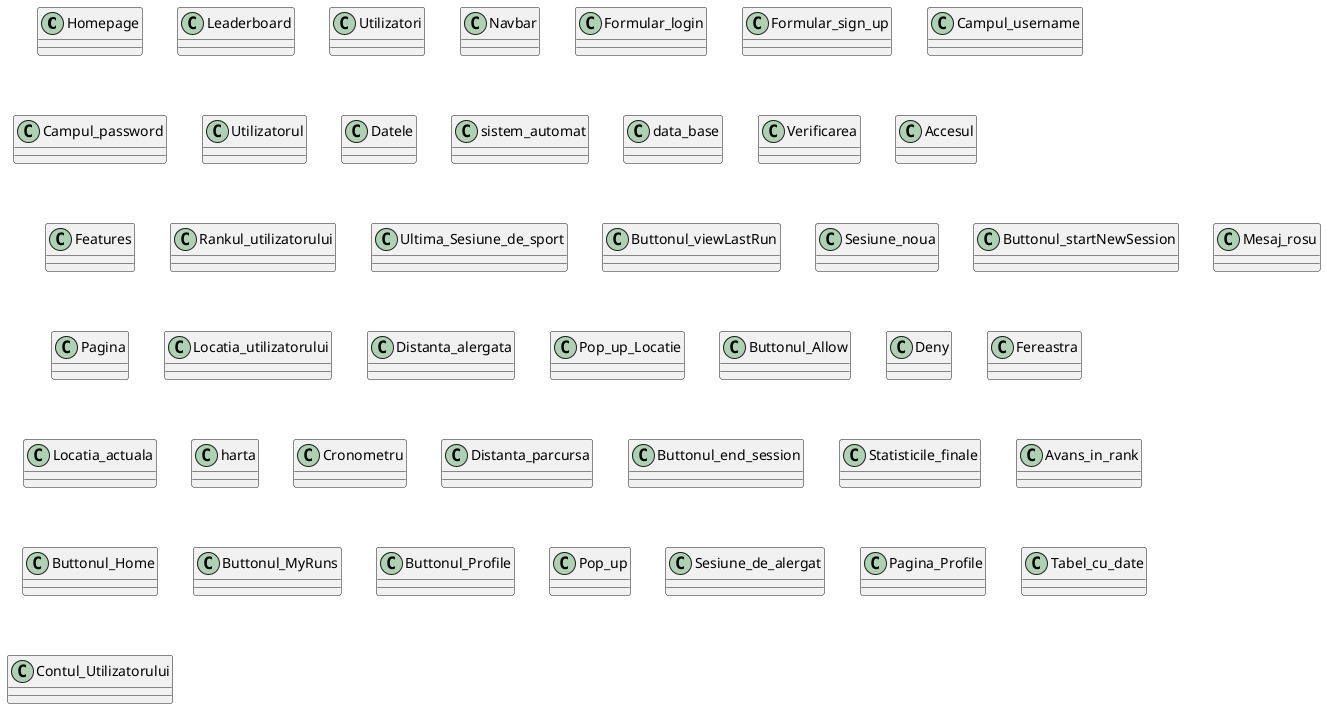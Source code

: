 @startuml
'https://plantuml.com/class-diagram

class Homepage{
}

class Leaderboard{
}

class Utilizatori{
}

class Navbar{
}

class Formular_login{
}

class Formular_sign_up{
}

class Campul_username{
}

class Campul_password{
}

class Utilizatorul{
}

class Datele{
}

class sistem_automat{
}

class data_base {
}

class Verificarea{
}

class Accesul{
}

class Features{
}

class Rankul_utilizatorului{
}

class Ultima_Sesiune_de_sport{
}

class Buttonul_viewLastRun{
}

class Sesiune_noua{
}

class Buttonul_startNewSession{
}

class Mesaj_rosu{
}

class Pagina {
}

class Locatia_utilizatorului {
}

class Distanta_alergata {
}

class Pop_up_Locatie {
}

class Buttonul_Allow {
}

class Deny{
}

class Fereastra {
}

class Locatia_actuala {
}

class harta {
}

class Cronometru {
}

class Distanta_parcursa {
}

class Buttonul_end_session {
}

class Statisticile_finale {
}

class Avans_in_rank {
}

class Buttonul_Home {
}

class Buttonul_MyRuns {
}

class Buttonul_Profile {
}





class Pop_up{
}

class Sesiune_de_alergat{
}

class Buttonul_Profile{
}

class Pagina_Profile {
}

class Tabel_cu_date {
}

class Contul_Utilizatorului {
}



@enduml